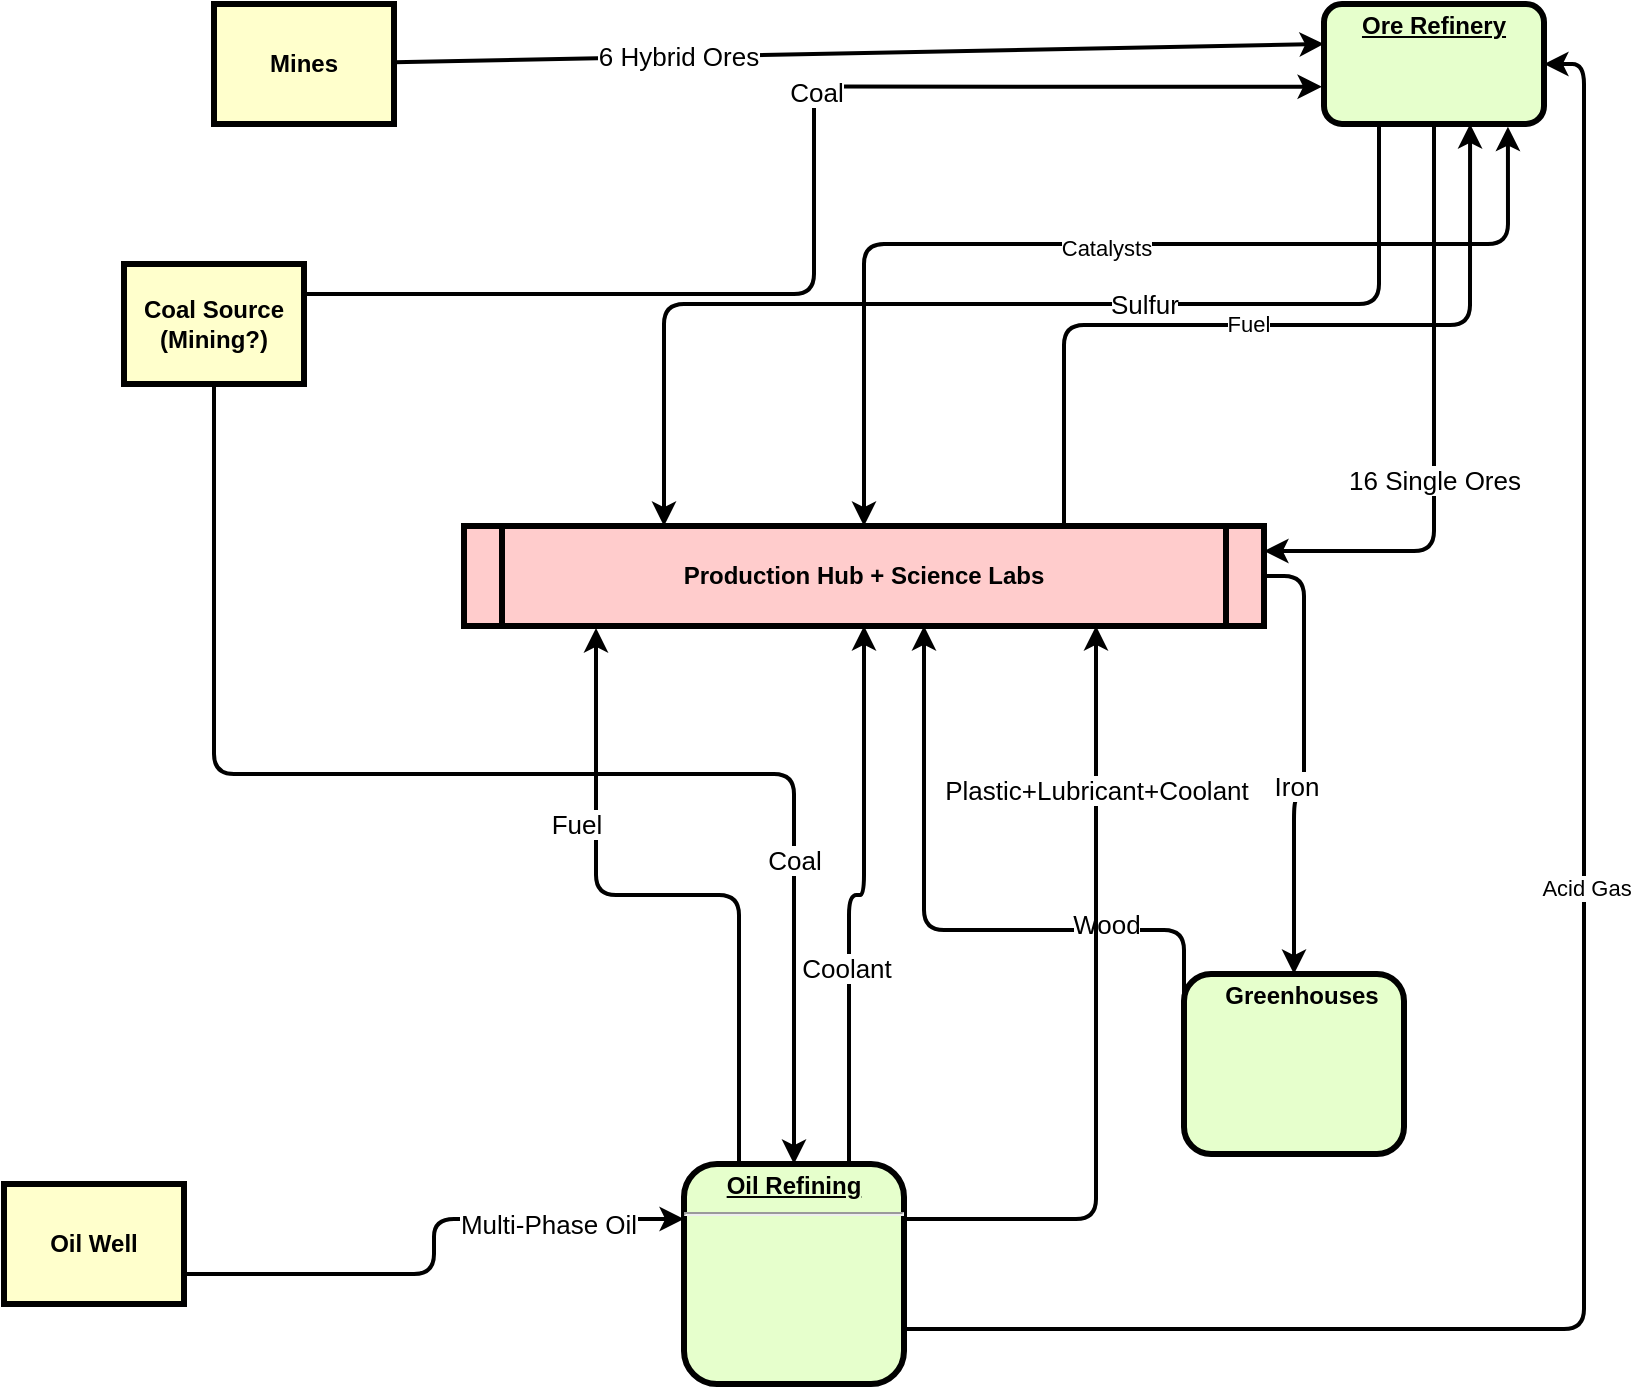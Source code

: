 <mxfile version="13.6.6" type="github">
  <diagram name="Page-1" id="c7558073-3199-34d8-9f00-42111426c3f3">
    <mxGraphModel dx="2248" dy="800" grid="1" gridSize="10" guides="1" tooltips="1" connect="1" arrows="1" fold="1" page="1" pageScale="1" pageWidth="826" pageHeight="1169" background="#ffffff" math="0" shadow="0">
      <root>
        <mxCell id="0" />
        <mxCell id="1" parent="0" />
        <mxCell id="USOq1w8gxivl_0exyOVE-112" style="edgeStyle=orthogonalEdgeStyle;rounded=1;orthogonalLoop=1;jettySize=auto;html=1;exitX=0.25;exitY=1;exitDx=0;exitDy=0;entryX=0.25;entryY=0;entryDx=0;entryDy=0;strokeColor=#000000;strokeWidth=2;fontSize=13;" parent="1" source="2" target="5" edge="1">
          <mxGeometry relative="1" as="geometry">
            <Array as="points">
              <mxPoint x="618" y="160" />
              <mxPoint x="260" y="160" />
            </Array>
          </mxGeometry>
        </mxCell>
        <mxCell id="USOq1w8gxivl_0exyOVE-113" value="Sulfur" style="edgeLabel;html=1;align=center;verticalAlign=middle;resizable=0;points=[];fontSize=13;" parent="USOq1w8gxivl_0exyOVE-112" vertex="1" connectable="0">
          <mxGeometry x="-0.388" y="-37" relative="1" as="geometry">
            <mxPoint x="-36.5" y="37" as="offset" />
          </mxGeometry>
        </mxCell>
        <mxCell id="2" value="&lt;p style=&quot;margin: 0px ; margin-top: 4px ; text-align: center ; text-decoration: underline&quot;&gt;&lt;strong&gt;Ore Refinery&lt;/strong&gt;&lt;/p&gt;&lt;p style=&quot;margin: 0px ; margin-left: 8px&quot;&gt;&lt;br&gt;&lt;/p&gt;" style="verticalAlign=middle;align=center;overflow=fill;fontSize=12;fontFamily=Helvetica;html=1;rounded=1;fontStyle=1;strokeWidth=3;fillColor=#E6FFCC" parent="1" vertex="1">
          <mxGeometry x="590" y="10" width="110" height="60" as="geometry" />
        </mxCell>
        <mxCell id="3" value="Mines" style="whiteSpace=wrap;align=center;verticalAlign=middle;fontStyle=1;strokeWidth=3;fillColor=#FFFFCC" parent="1" vertex="1">
          <mxGeometry x="35" y="10" width="90" height="60" as="geometry" />
        </mxCell>
        <mxCell id="DqjBfFINljt_Yf4reXrS-36" style="edgeStyle=orthogonalEdgeStyle;rounded=1;orthogonalLoop=1;jettySize=auto;html=1;exitX=0.5;exitY=0;exitDx=0;exitDy=0;entryX=0.836;entryY=1.022;entryDx=0;entryDy=0;entryPerimeter=0;strokeWidth=2;jumpStyle=none;startArrow=classic;startFill=1;" edge="1" parent="1" source="5" target="2">
          <mxGeometry relative="1" as="geometry">
            <Array as="points">
              <mxPoint x="360" y="130" />
              <mxPoint x="682" y="130" />
            </Array>
          </mxGeometry>
        </mxCell>
        <mxCell id="DqjBfFINljt_Yf4reXrS-37" value="Catalysts" style="edgeLabel;html=1;align=center;verticalAlign=middle;resizable=0;points=[];" vertex="1" connectable="0" parent="DqjBfFINljt_Yf4reXrS-36">
          <mxGeometry x="0.294" y="-2" relative="1" as="geometry">
            <mxPoint x="-76" as="offset" />
          </mxGeometry>
        </mxCell>
        <mxCell id="DqjBfFINljt_Yf4reXrS-41" style="edgeStyle=orthogonalEdgeStyle;rounded=1;jumpStyle=none;orthogonalLoop=1;jettySize=auto;html=1;exitX=0.75;exitY=0;exitDx=0;exitDy=0;entryX=0.664;entryY=1;entryDx=0;entryDy=0;entryPerimeter=0;startArrow=none;startFill=0;strokeColor=#000000;strokeWidth=2;" edge="1" parent="1" source="5" target="2">
          <mxGeometry relative="1" as="geometry" />
        </mxCell>
        <mxCell id="DqjBfFINljt_Yf4reXrS-42" value="Fuel" style="edgeLabel;html=1;align=center;verticalAlign=middle;resizable=0;points=[];" vertex="1" connectable="0" parent="DqjBfFINljt_Yf4reXrS-41">
          <mxGeometry x="-0.052" y="-4" relative="1" as="geometry">
            <mxPoint x="1" y="-4.5" as="offset" />
          </mxGeometry>
        </mxCell>
        <mxCell id="5" value="Production Hub + Science Labs" style="shape=process;whiteSpace=wrap;align=center;verticalAlign=middle;size=0.048;fontStyle=1;strokeWidth=3;fillColor=#FFCCCC" parent="1" vertex="1">
          <mxGeometry x="160.0" y="271" width="400" height="50" as="geometry" />
        </mxCell>
        <mxCell id="USOq1w8gxivl_0exyOVE-107" style="edgeStyle=orthogonalEdgeStyle;rounded=1;orthogonalLoop=1;jettySize=auto;html=1;exitX=1;exitY=0.5;exitDx=0;exitDy=0;entryX=0.5;entryY=0;entryDx=0;entryDy=0;fontSize=13;strokeWidth=2;" parent="1" source="5" target="8" edge="1">
          <mxGeometry relative="1" as="geometry" />
        </mxCell>
        <mxCell id="USOq1w8gxivl_0exyOVE-108" value="Iron" style="edgeLabel;html=1;align=center;verticalAlign=middle;resizable=0;points=[];fontSize=13;" parent="USOq1w8gxivl_0exyOVE-107" vertex="1" connectable="0">
          <mxGeometry x="0.115" y="-4" relative="1" as="geometry">
            <mxPoint as="offset" />
          </mxGeometry>
        </mxCell>
        <mxCell id="USOq1w8gxivl_0exyOVE-116" style="edgeStyle=orthogonalEdgeStyle;rounded=1;orthogonalLoop=1;jettySize=auto;html=1;exitX=0;exitY=0.25;exitDx=0;exitDy=0;strokeColor=#000000;strokeWidth=2;fontSize=13;" parent="1" source="8" target="5" edge="1">
          <mxGeometry relative="1" as="geometry">
            <Array as="points">
              <mxPoint x="390" y="473" />
            </Array>
          </mxGeometry>
        </mxCell>
        <mxCell id="USOq1w8gxivl_0exyOVE-117" value="Wood" style="edgeLabel;html=1;align=center;verticalAlign=middle;resizable=0;points=[];fontSize=13;" parent="USOq1w8gxivl_0exyOVE-116" vertex="1" connectable="0">
          <mxGeometry x="-0.485" y="-3" relative="1" as="geometry">
            <mxPoint as="offset" />
          </mxGeometry>
        </mxCell>
        <mxCell id="8" value="&lt;p style=&quot;margin: 0px ; margin-top: 4px ; text-align: center ; text-decoration: underline&quot;&gt;&lt;/p&gt;&lt;p style=&quot;margin: 0px ; margin-left: 8px&quot;&gt;Greenhouses&lt;/p&gt;&lt;p style=&quot;margin: 0px ; margin-left: 8px&quot;&gt;&lt;br&gt;&lt;/p&gt;&lt;p style=&quot;margin: 0px ; margin-left: 8px&quot;&gt;&lt;br&gt;&lt;/p&gt;" style="verticalAlign=middle;align=center;overflow=fill;fontSize=12;fontFamily=Helvetica;html=1;rounded=1;fontStyle=1;strokeWidth=3;fillColor=#E6FFCC" parent="1" vertex="1">
          <mxGeometry x="520" y="495" width="110" height="90" as="geometry" />
        </mxCell>
        <mxCell id="USOq1w8gxivl_0exyOVE-114" style="edgeStyle=orthogonalEdgeStyle;rounded=1;orthogonalLoop=1;jettySize=auto;html=1;exitX=0.75;exitY=0;exitDx=0;exitDy=0;entryX=0.5;entryY=1;entryDx=0;entryDy=0;strokeColor=#000000;strokeWidth=2;fontSize=13;" parent="1" source="10" target="5" edge="1">
          <mxGeometry relative="1" as="geometry" />
        </mxCell>
        <mxCell id="USOq1w8gxivl_0exyOVE-124" value="Coolant" style="edgeLabel;html=1;align=center;verticalAlign=middle;resizable=0;points=[];fontSize=13;" parent="USOq1w8gxivl_0exyOVE-114" vertex="1" connectable="0">
          <mxGeometry x="-0.282" y="2" relative="1" as="geometry">
            <mxPoint y="1" as="offset" />
          </mxGeometry>
        </mxCell>
        <mxCell id="USOq1w8gxivl_0exyOVE-133" style="edgeStyle=orthogonalEdgeStyle;rounded=1;orthogonalLoop=1;jettySize=auto;html=1;exitX=0.25;exitY=0;exitDx=0;exitDy=0;entryX=0.165;entryY=1.02;entryDx=0;entryDy=0;entryPerimeter=0;strokeColor=#000000;strokeWidth=2;fontSize=13;" parent="1" source="10" target="5" edge="1">
          <mxGeometry relative="1" as="geometry" />
        </mxCell>
        <mxCell id="USOq1w8gxivl_0exyOVE-134" value="Fuel" style="edgeLabel;html=1;align=center;verticalAlign=middle;resizable=0;points=[];fontSize=13;" parent="USOq1w8gxivl_0exyOVE-133" vertex="1" connectable="0">
          <mxGeometry x="0.179" y="4" relative="1" as="geometry">
            <mxPoint x="-16" y="-39.5" as="offset" />
          </mxGeometry>
        </mxCell>
        <mxCell id="USOq1w8gxivl_0exyOVE-135" style="edgeStyle=orthogonalEdgeStyle;rounded=1;orthogonalLoop=1;jettySize=auto;html=1;exitX=1;exitY=0.25;exitDx=0;exitDy=0;entryX=0.79;entryY=1;entryDx=0;entryDy=0;entryPerimeter=0;strokeColor=#000000;strokeWidth=2;fontSize=13;" parent="1" source="10" target="5" edge="1">
          <mxGeometry relative="1" as="geometry" />
        </mxCell>
        <mxCell id="USOq1w8gxivl_0exyOVE-136" value="Plastic+Lubricant+Coolant" style="edgeLabel;html=1;align=center;verticalAlign=middle;resizable=0;points=[];fontSize=13;" parent="USOq1w8gxivl_0exyOVE-135" vertex="1" connectable="0">
          <mxGeometry x="0.585" relative="1" as="geometry">
            <mxPoint as="offset" />
          </mxGeometry>
        </mxCell>
        <mxCell id="DqjBfFINljt_Yf4reXrS-39" style="edgeStyle=orthogonalEdgeStyle;rounded=1;jumpStyle=none;orthogonalLoop=1;jettySize=auto;html=1;exitX=1;exitY=0.75;exitDx=0;exitDy=0;startArrow=none;startFill=0;strokeColor=#000000;strokeWidth=2;entryX=1;entryY=0.5;entryDx=0;entryDy=0;" edge="1" parent="1" source="10" target="2">
          <mxGeometry relative="1" as="geometry">
            <mxPoint x="820" y="260" as="targetPoint" />
          </mxGeometry>
        </mxCell>
        <mxCell id="DqjBfFINljt_Yf4reXrS-40" value="Acid Gas" style="edgeLabel;html=1;align=center;verticalAlign=middle;resizable=0;points=[];" vertex="1" connectable="0" parent="DqjBfFINljt_Yf4reXrS-39">
          <mxGeometry x="0.132" y="-1" relative="1" as="geometry">
            <mxPoint y="1" as="offset" />
          </mxGeometry>
        </mxCell>
        <mxCell id="10" value="&lt;p style=&quot;margin: 0px ; margin-top: 4px ; text-align: center ; text-decoration: underline&quot;&gt;&lt;strong&gt;Oil Refining&lt;/strong&gt;&lt;/p&gt;&lt;hr&gt;&lt;p style=&quot;margin: 0px ; margin-left: 8px&quot;&gt;&lt;br&gt;&lt;/p&gt;" style="verticalAlign=middle;align=center;overflow=fill;fontSize=12;fontFamily=Helvetica;html=1;rounded=1;fontStyle=1;strokeWidth=3;fillColor=#E6FFCC" parent="1" vertex="1">
          <mxGeometry x="270" y="590" width="110" height="110" as="geometry" />
        </mxCell>
        <mxCell id="36" value="" style="edgeStyle=none;noEdgeStyle=1;strokeWidth=2;entryX=0;entryY=0.333;entryDx=0;entryDy=0;entryPerimeter=0;" parent="1" source="3" target="2" edge="1">
          <mxGeometry width="100" height="100" relative="1" as="geometry">
            <mxPoint x="20" y="250" as="sourcePoint" />
            <mxPoint x="240" y="44" as="targetPoint" />
          </mxGeometry>
        </mxCell>
        <mxCell id="USOq1w8gxivl_0exyOVE-105" value="6 Hybrid Ores" style="edgeLabel;html=1;align=center;verticalAlign=middle;resizable=0;points=[];fontSize=13;" parent="36" vertex="1" connectable="0">
          <mxGeometry x="-0.391" y="1" relative="1" as="geometry">
            <mxPoint as="offset" />
          </mxGeometry>
        </mxCell>
        <mxCell id="USOq1w8gxivl_0exyOVE-98" value="" style="edgeStyle=orthogonalEdgeStyle;strokeWidth=2;entryX=1;entryY=0.25;entryDx=0;entryDy=0;exitX=0.5;exitY=1;exitDx=0;exitDy=0;" parent="1" source="2" target="5" edge="1">
          <mxGeometry width="100" height="100" relative="1" as="geometry">
            <mxPoint x="399" y="39.523" as="sourcePoint" />
            <mxPoint x="530" y="42" as="targetPoint" />
            <Array as="points">
              <mxPoint x="645" y="284" />
            </Array>
          </mxGeometry>
        </mxCell>
        <mxCell id="USOq1w8gxivl_0exyOVE-106" value="16 Single Ores" style="edgeLabel;html=1;align=center;verticalAlign=middle;resizable=0;points=[];fontSize=13;" parent="USOq1w8gxivl_0exyOVE-98" vertex="1" connectable="0">
          <mxGeometry x="0.056" y="21" relative="1" as="geometry">
            <mxPoint x="-21" y="20" as="offset" />
          </mxGeometry>
        </mxCell>
        <mxCell id="USOq1w8gxivl_0exyOVE-118" style="edgeStyle=orthogonalEdgeStyle;rounded=1;orthogonalLoop=1;jettySize=auto;html=1;exitX=0.5;exitY=1;exitDx=0;exitDy=0;strokeColor=#000000;strokeWidth=2;fontSize=13;" parent="1" source="USOq1w8gxivl_0exyOVE-99" target="10" edge="1">
          <mxGeometry relative="1" as="geometry" />
        </mxCell>
        <mxCell id="USOq1w8gxivl_0exyOVE-119" value="Coal" style="edgeLabel;html=1;align=center;verticalAlign=middle;resizable=0;points=[];fontSize=13;" parent="USOq1w8gxivl_0exyOVE-118" vertex="1" connectable="0">
          <mxGeometry x="0.553" relative="1" as="geometry">
            <mxPoint as="offset" />
          </mxGeometry>
        </mxCell>
        <mxCell id="USOq1w8gxivl_0exyOVE-99" value="Coal Source&#xa;(Mining?)" style="whiteSpace=wrap;align=center;verticalAlign=middle;fontStyle=1;strokeWidth=3;fillColor=#FFFFCC" parent="1" vertex="1">
          <mxGeometry x="-10" y="140" width="90" height="60" as="geometry" />
        </mxCell>
        <mxCell id="USOq1w8gxivl_0exyOVE-101" value="" style="edgeStyle=orthogonalEdgeStyle;strokeWidth=2;exitX=1;exitY=0.25;exitDx=0;exitDy=0;rounded=1;entryX=-0.009;entryY=0.689;entryDx=0;entryDy=0;entryPerimeter=0;" parent="1" source="USOq1w8gxivl_0exyOVE-99" target="2" edge="1">
          <mxGeometry width="100" height="100" relative="1" as="geometry">
            <mxPoint x="125" y="155" as="sourcePoint" />
            <mxPoint x="280" y="100" as="targetPoint" />
          </mxGeometry>
        </mxCell>
        <mxCell id="USOq1w8gxivl_0exyOVE-120" value="Coal" style="edgeLabel;html=1;align=center;verticalAlign=middle;resizable=0;points=[];fontSize=13;" parent="USOq1w8gxivl_0exyOVE-101" vertex="1" connectable="0">
          <mxGeometry x="0.174" y="-2" relative="1" as="geometry">
            <mxPoint as="offset" />
          </mxGeometry>
        </mxCell>
        <mxCell id="USOq1w8gxivl_0exyOVE-131" style="edgeStyle=orthogonalEdgeStyle;rounded=1;orthogonalLoop=1;jettySize=auto;html=1;exitX=1;exitY=0.75;exitDx=0;exitDy=0;entryX=0;entryY=0.25;entryDx=0;entryDy=0;strokeColor=#000000;strokeWidth=2;fontSize=13;" parent="1" source="USOq1w8gxivl_0exyOVE-130" target="10" edge="1">
          <mxGeometry relative="1" as="geometry">
            <mxPoint x="50" y="623.72" as="sourcePoint" />
            <mxPoint x="330" y="596.22" as="targetPoint" />
          </mxGeometry>
        </mxCell>
        <mxCell id="USOq1w8gxivl_0exyOVE-132" value="Multi-Phase Oil" style="edgeLabel;html=1;align=center;verticalAlign=middle;resizable=0;points=[];fontSize=13;" parent="USOq1w8gxivl_0exyOVE-131" vertex="1" connectable="0">
          <mxGeometry x="-0.743" y="-1" relative="1" as="geometry">
            <mxPoint x="146" y="-26" as="offset" />
          </mxGeometry>
        </mxCell>
        <mxCell id="USOq1w8gxivl_0exyOVE-130" value="Oil Well" style="whiteSpace=wrap;align=center;verticalAlign=middle;fontStyle=1;strokeWidth=3;fillColor=#FFFFCC" parent="1" vertex="1">
          <mxGeometry x="-70" y="600" width="90" height="60" as="geometry" />
        </mxCell>
      </root>
    </mxGraphModel>
  </diagram>
</mxfile>
